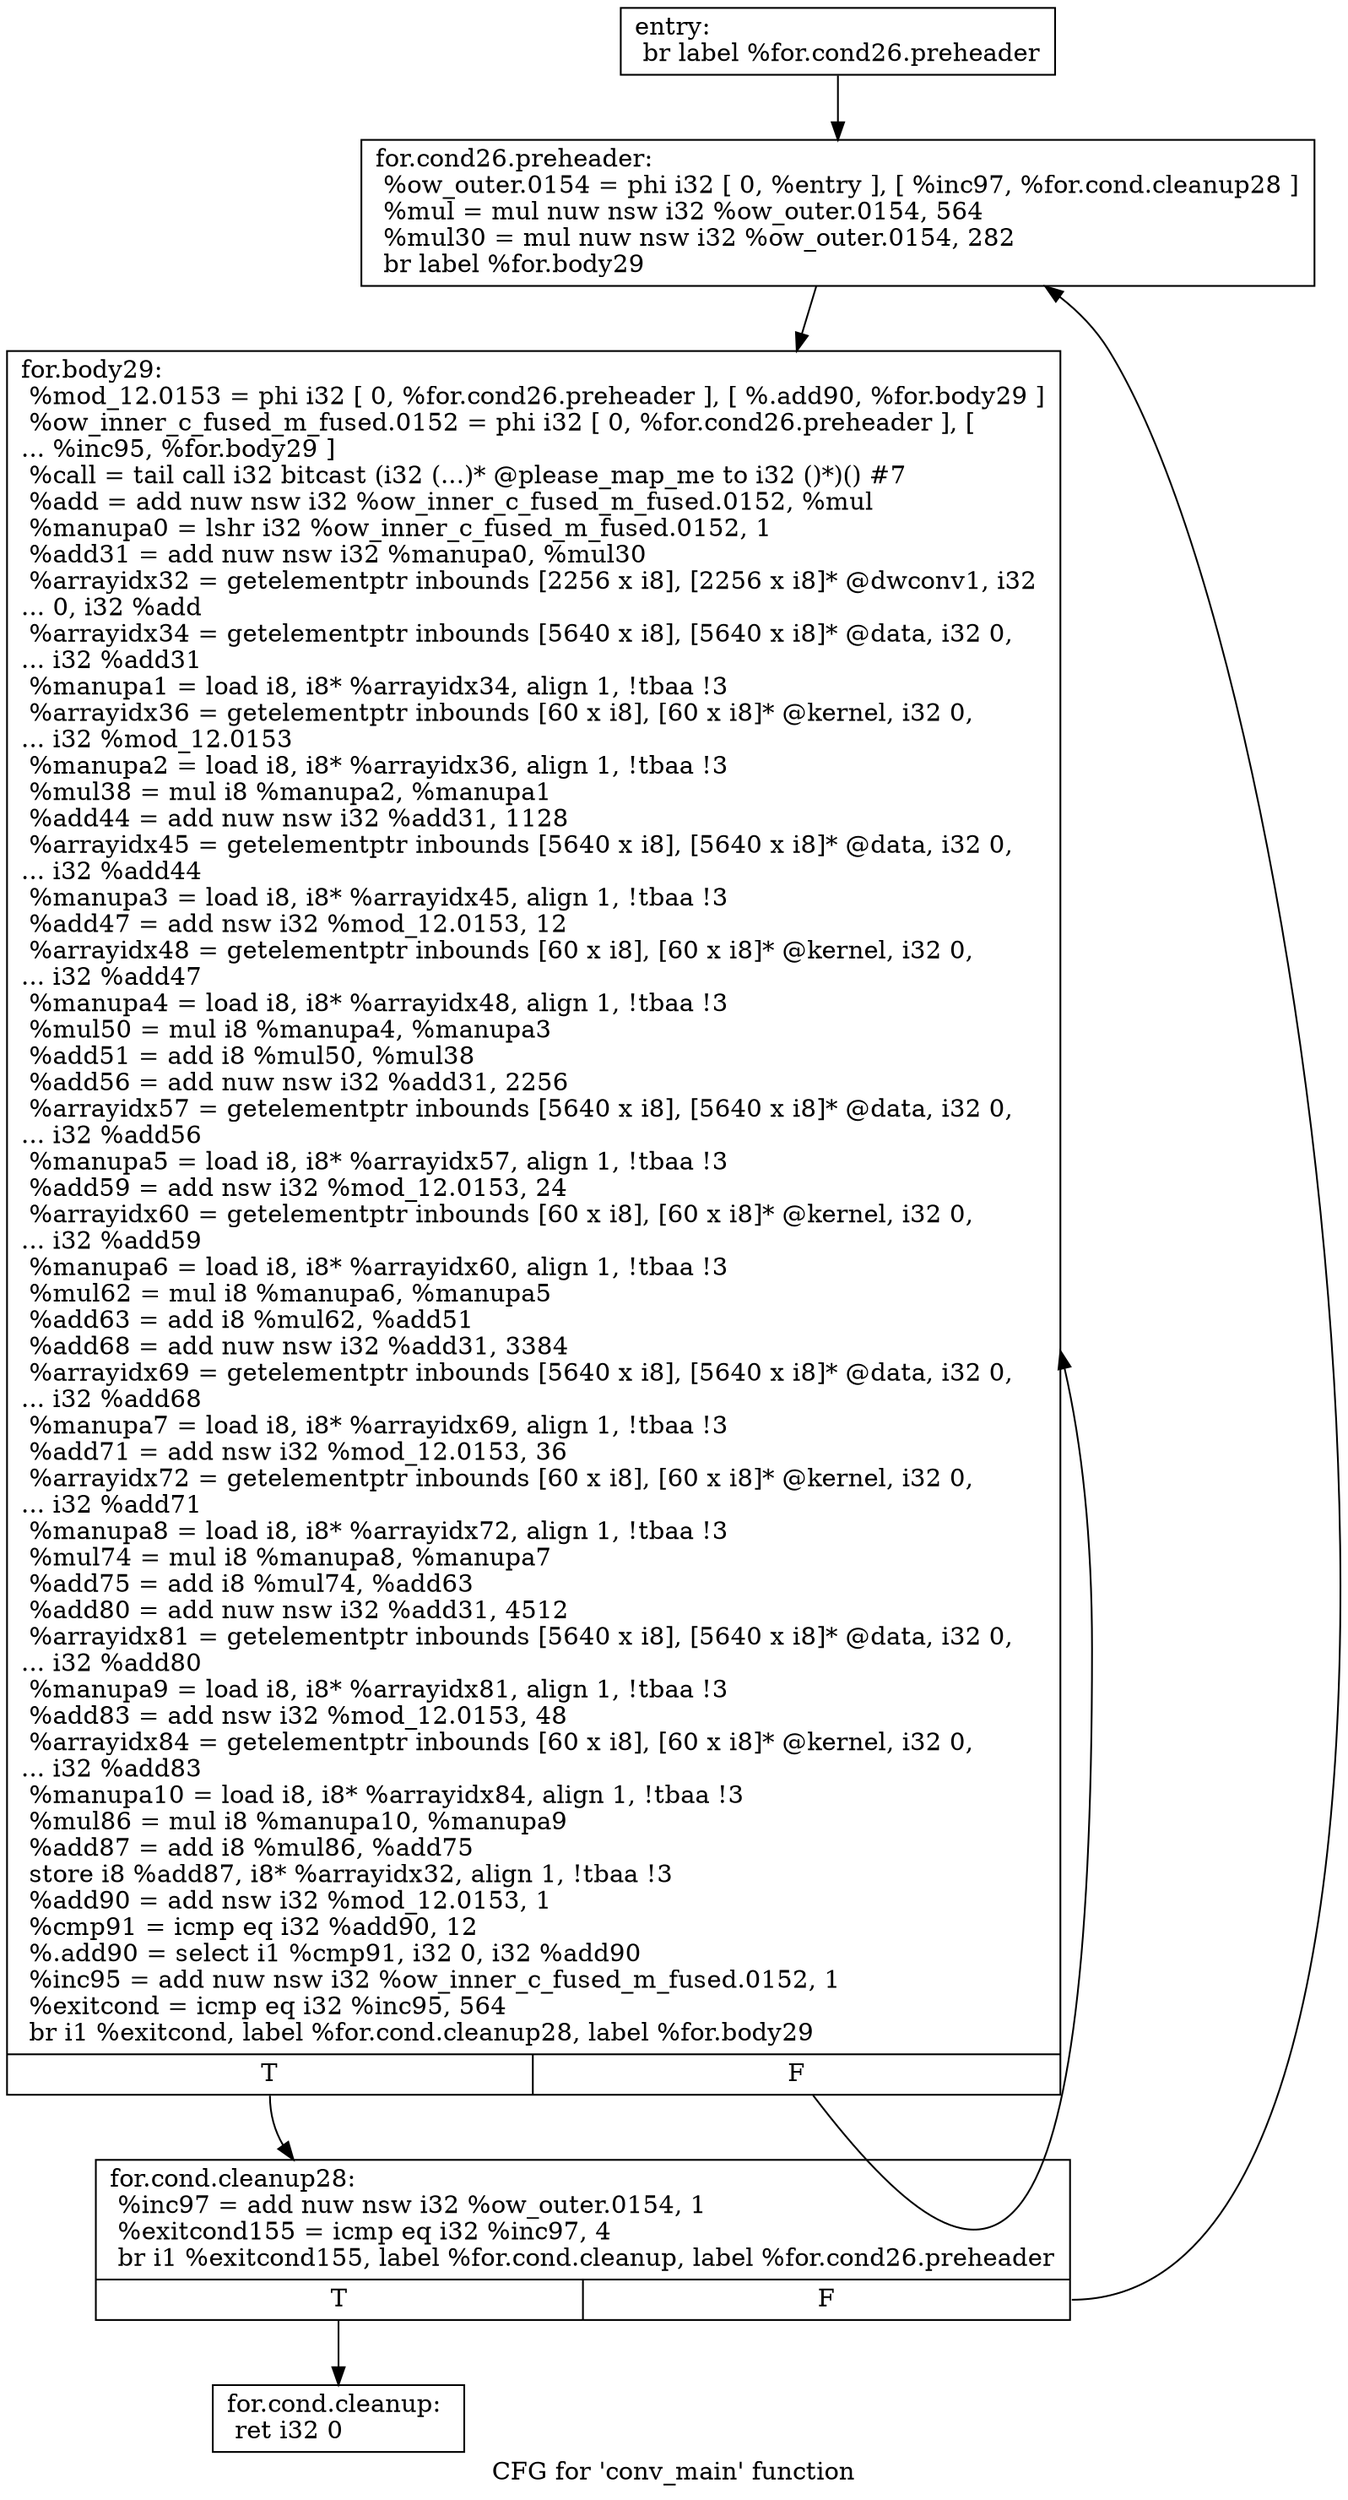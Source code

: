 digraph "CFG for 'conv_main' function" {
	label="CFG for 'conv_main' function";

	Node0x55ccc4e0a560 [shape=record,label="{entry:\l  br label %for.cond26.preheader\l}"];
	Node0x55ccc4e0a560 -> Node0x55ccc4e0aa90;
	Node0x55ccc4e0aa90 [shape=record,label="{for.cond26.preheader:                             \l  %ow_outer.0154 = phi i32 [ 0, %entry ], [ %inc97, %for.cond.cleanup28 ]\l  %mul = mul nuw nsw i32 %ow_outer.0154, 564\l  %mul30 = mul nuw nsw i32 %ow_outer.0154, 282\l  br label %for.body29\l}"];
	Node0x55ccc4e0aa90 -> Node0x55ccc4e0af10;
	Node0x55ccc4e0b130 [shape=record,label="{for.cond.cleanup:                                 \l  ret i32 0\l}"];
	Node0x55ccc4e0abf0 [shape=record,label="{for.cond.cleanup28:                               \l  %inc97 = add nuw nsw i32 %ow_outer.0154, 1\l  %exitcond155 = icmp eq i32 %inc97, 4\l  br i1 %exitcond155, label %for.cond.cleanup, label %for.cond26.preheader\l|{<s0>T|<s1>F}}"];
	Node0x55ccc4e0abf0:s0 -> Node0x55ccc4e0b130;
	Node0x55ccc4e0abf0:s1 -> Node0x55ccc4e0aa90;
	Node0x55ccc4e0af10 [shape=record,label="{for.body29:                                       \l  %mod_12.0153 = phi i32 [ 0, %for.cond26.preheader ], [ %.add90, %for.body29 ]\l  %ow_inner_c_fused_m_fused.0152 = phi i32 [ 0, %for.cond26.preheader ], [\l... %inc95, %for.body29 ]\l  %call = tail call i32 bitcast (i32 (...)* @please_map_me to i32 ()*)() #7\l  %add = add nuw nsw i32 %ow_inner_c_fused_m_fused.0152, %mul\l  %manupa0 = lshr i32 %ow_inner_c_fused_m_fused.0152, 1\l  %add31 = add nuw nsw i32 %manupa0, %mul30\l  %arrayidx32 = getelementptr inbounds [2256 x i8], [2256 x i8]* @dwconv1, i32\l... 0, i32 %add\l  %arrayidx34 = getelementptr inbounds [5640 x i8], [5640 x i8]* @data, i32 0,\l... i32 %add31\l  %manupa1 = load i8, i8* %arrayidx34, align 1, !tbaa !3\l  %arrayidx36 = getelementptr inbounds [60 x i8], [60 x i8]* @kernel, i32 0,\l... i32 %mod_12.0153\l  %manupa2 = load i8, i8* %arrayidx36, align 1, !tbaa !3\l  %mul38 = mul i8 %manupa2, %manupa1\l  %add44 = add nuw nsw i32 %add31, 1128\l  %arrayidx45 = getelementptr inbounds [5640 x i8], [5640 x i8]* @data, i32 0,\l... i32 %add44\l  %manupa3 = load i8, i8* %arrayidx45, align 1, !tbaa !3\l  %add47 = add nsw i32 %mod_12.0153, 12\l  %arrayidx48 = getelementptr inbounds [60 x i8], [60 x i8]* @kernel, i32 0,\l... i32 %add47\l  %manupa4 = load i8, i8* %arrayidx48, align 1, !tbaa !3\l  %mul50 = mul i8 %manupa4, %manupa3\l  %add51 = add i8 %mul50, %mul38\l  %add56 = add nuw nsw i32 %add31, 2256\l  %arrayidx57 = getelementptr inbounds [5640 x i8], [5640 x i8]* @data, i32 0,\l... i32 %add56\l  %manupa5 = load i8, i8* %arrayidx57, align 1, !tbaa !3\l  %add59 = add nsw i32 %mod_12.0153, 24\l  %arrayidx60 = getelementptr inbounds [60 x i8], [60 x i8]* @kernel, i32 0,\l... i32 %add59\l  %manupa6 = load i8, i8* %arrayidx60, align 1, !tbaa !3\l  %mul62 = mul i8 %manupa6, %manupa5\l  %add63 = add i8 %mul62, %add51\l  %add68 = add nuw nsw i32 %add31, 3384\l  %arrayidx69 = getelementptr inbounds [5640 x i8], [5640 x i8]* @data, i32 0,\l... i32 %add68\l  %manupa7 = load i8, i8* %arrayidx69, align 1, !tbaa !3\l  %add71 = add nsw i32 %mod_12.0153, 36\l  %arrayidx72 = getelementptr inbounds [60 x i8], [60 x i8]* @kernel, i32 0,\l... i32 %add71\l  %manupa8 = load i8, i8* %arrayidx72, align 1, !tbaa !3\l  %mul74 = mul i8 %manupa8, %manupa7\l  %add75 = add i8 %mul74, %add63\l  %add80 = add nuw nsw i32 %add31, 4512\l  %arrayidx81 = getelementptr inbounds [5640 x i8], [5640 x i8]* @data, i32 0,\l... i32 %add80\l  %manupa9 = load i8, i8* %arrayidx81, align 1, !tbaa !3\l  %add83 = add nsw i32 %mod_12.0153, 48\l  %arrayidx84 = getelementptr inbounds [60 x i8], [60 x i8]* @kernel, i32 0,\l... i32 %add83\l  %manupa10 = load i8, i8* %arrayidx84, align 1, !tbaa !3\l  %mul86 = mul i8 %manupa10, %manupa9\l  %add87 = add i8 %mul86, %add75\l  store i8 %add87, i8* %arrayidx32, align 1, !tbaa !3\l  %add90 = add nsw i32 %mod_12.0153, 1\l  %cmp91 = icmp eq i32 %add90, 12\l  %.add90 = select i1 %cmp91, i32 0, i32 %add90\l  %inc95 = add nuw nsw i32 %ow_inner_c_fused_m_fused.0152, 1\l  %exitcond = icmp eq i32 %inc95, 564\l  br i1 %exitcond, label %for.cond.cleanup28, label %for.body29\l|{<s0>T|<s1>F}}"];
	Node0x55ccc4e0af10:s0 -> Node0x55ccc4e0abf0;
	Node0x55ccc4e0af10:s1 -> Node0x55ccc4e0af10;
}
